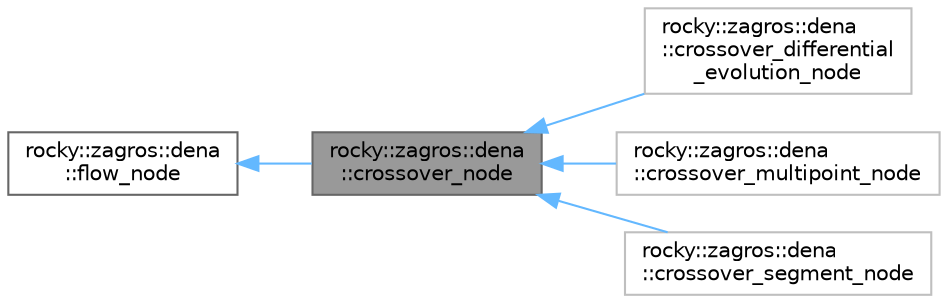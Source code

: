 digraph "rocky::zagros::dena::crossover_node"
{
 // LATEX_PDF_SIZE
  bgcolor="transparent";
  edge [fontname=Helvetica,fontsize=10,labelfontname=Helvetica,labelfontsize=10];
  node [fontname=Helvetica,fontsize=10,shape=box,height=0.2,width=0.4];
  rankdir="LR";
  Node1 [label="rocky::zagros::dena\l::crossover_node",height=0.2,width=0.4,color="gray40", fillcolor="grey60", style="filled", fontcolor="black",tooltip=" "];
  Node2 -> Node1 [dir="back",color="steelblue1",style="solid"];
  Node2 [label="rocky::zagros::dena\l::flow_node",height=0.2,width=0.4,color="gray40", fillcolor="white", style="filled",URL="$structrocky_1_1zagros_1_1dena_1_1flow__node.html",tooltip="abstract flow node"];
  Node1 -> Node3 [dir="back",color="steelblue1",style="solid"];
  Node3 [label="rocky::zagros::dena\l::crossover_differential\l_evolution_node",height=0.2,width=0.4,color="grey75", fillcolor="white", style="filled",URL="$structrocky_1_1zagros_1_1dena_1_1crossover__differential__evolution__node.html",tooltip=" "];
  Node1 -> Node4 [dir="back",color="steelblue1",style="solid"];
  Node4 [label="rocky::zagros::dena\l::crossover_multipoint_node",height=0.2,width=0.4,color="grey75", fillcolor="white", style="filled",URL="$structrocky_1_1zagros_1_1dena_1_1crossover__multipoint__node.html",tooltip=" "];
  Node1 -> Node5 [dir="back",color="steelblue1",style="solid"];
  Node5 [label="rocky::zagros::dena\l::crossover_segment_node",height=0.2,width=0.4,color="grey75", fillcolor="white", style="filled",URL="$structrocky_1_1zagros_1_1dena_1_1crossover__segment__node.html",tooltip=" "];
}
